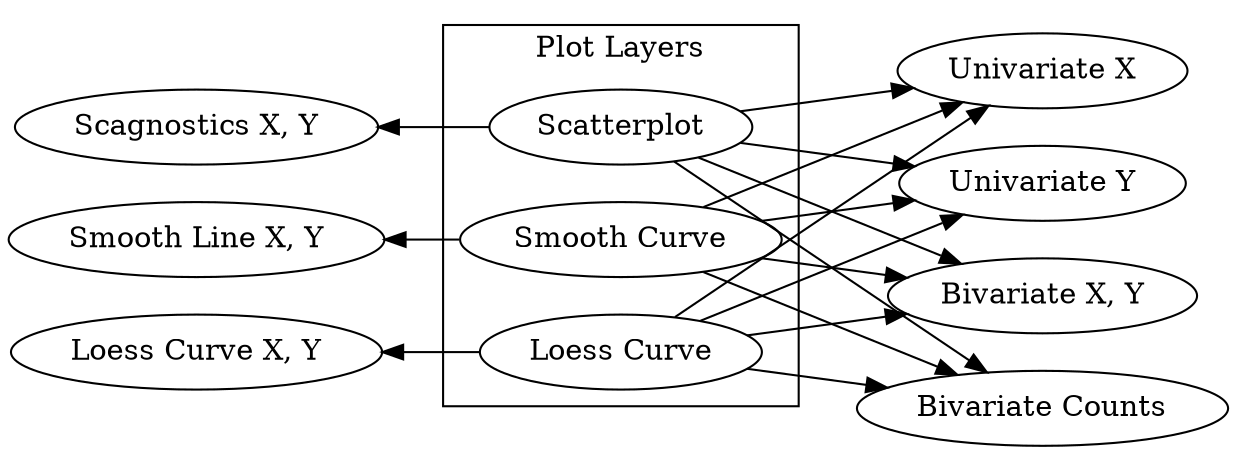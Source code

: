 digraph G {

  compound = true;
  splines = false;
  rankdir = "LR"

  subgraph cluster_layers {
    style = solid;
    color = black;
    label = "Plot Layers"
    "Scatterplot"
    "Smooth Curve"
    "Loess Curve"
  }

  "Scatterplot" -> "Univariate X"
  "Scatterplot" -> "Univariate Y"
  "Scatterplot" -> "Bivariate X, Y"
  "Scagnostics X, Y" -> "Scatterplot" [dir = "back"]
  "Scatterplot" -> "Bivariate Counts"


  "Smooth Curve" -> "Univariate X"
  "Smooth Curve" -> "Univariate Y"
  "Smooth Curve" -> "Bivariate X, Y"
  "Smooth Line X, Y" -> "Smooth Curve" [dir = "back"]
  "Smooth Curve" -> "Bivariate Counts"

  "Loess Curve" -> "Univariate X"
  "Loess Curve" -> "Univariate Y"
  "Loess Curve" -> "Bivariate X, Y"
  "Loess Curve X, Y" -> "Loess Curve" [dir = "back"]
  "Loess Curve" -> "Bivariate Counts"

}
